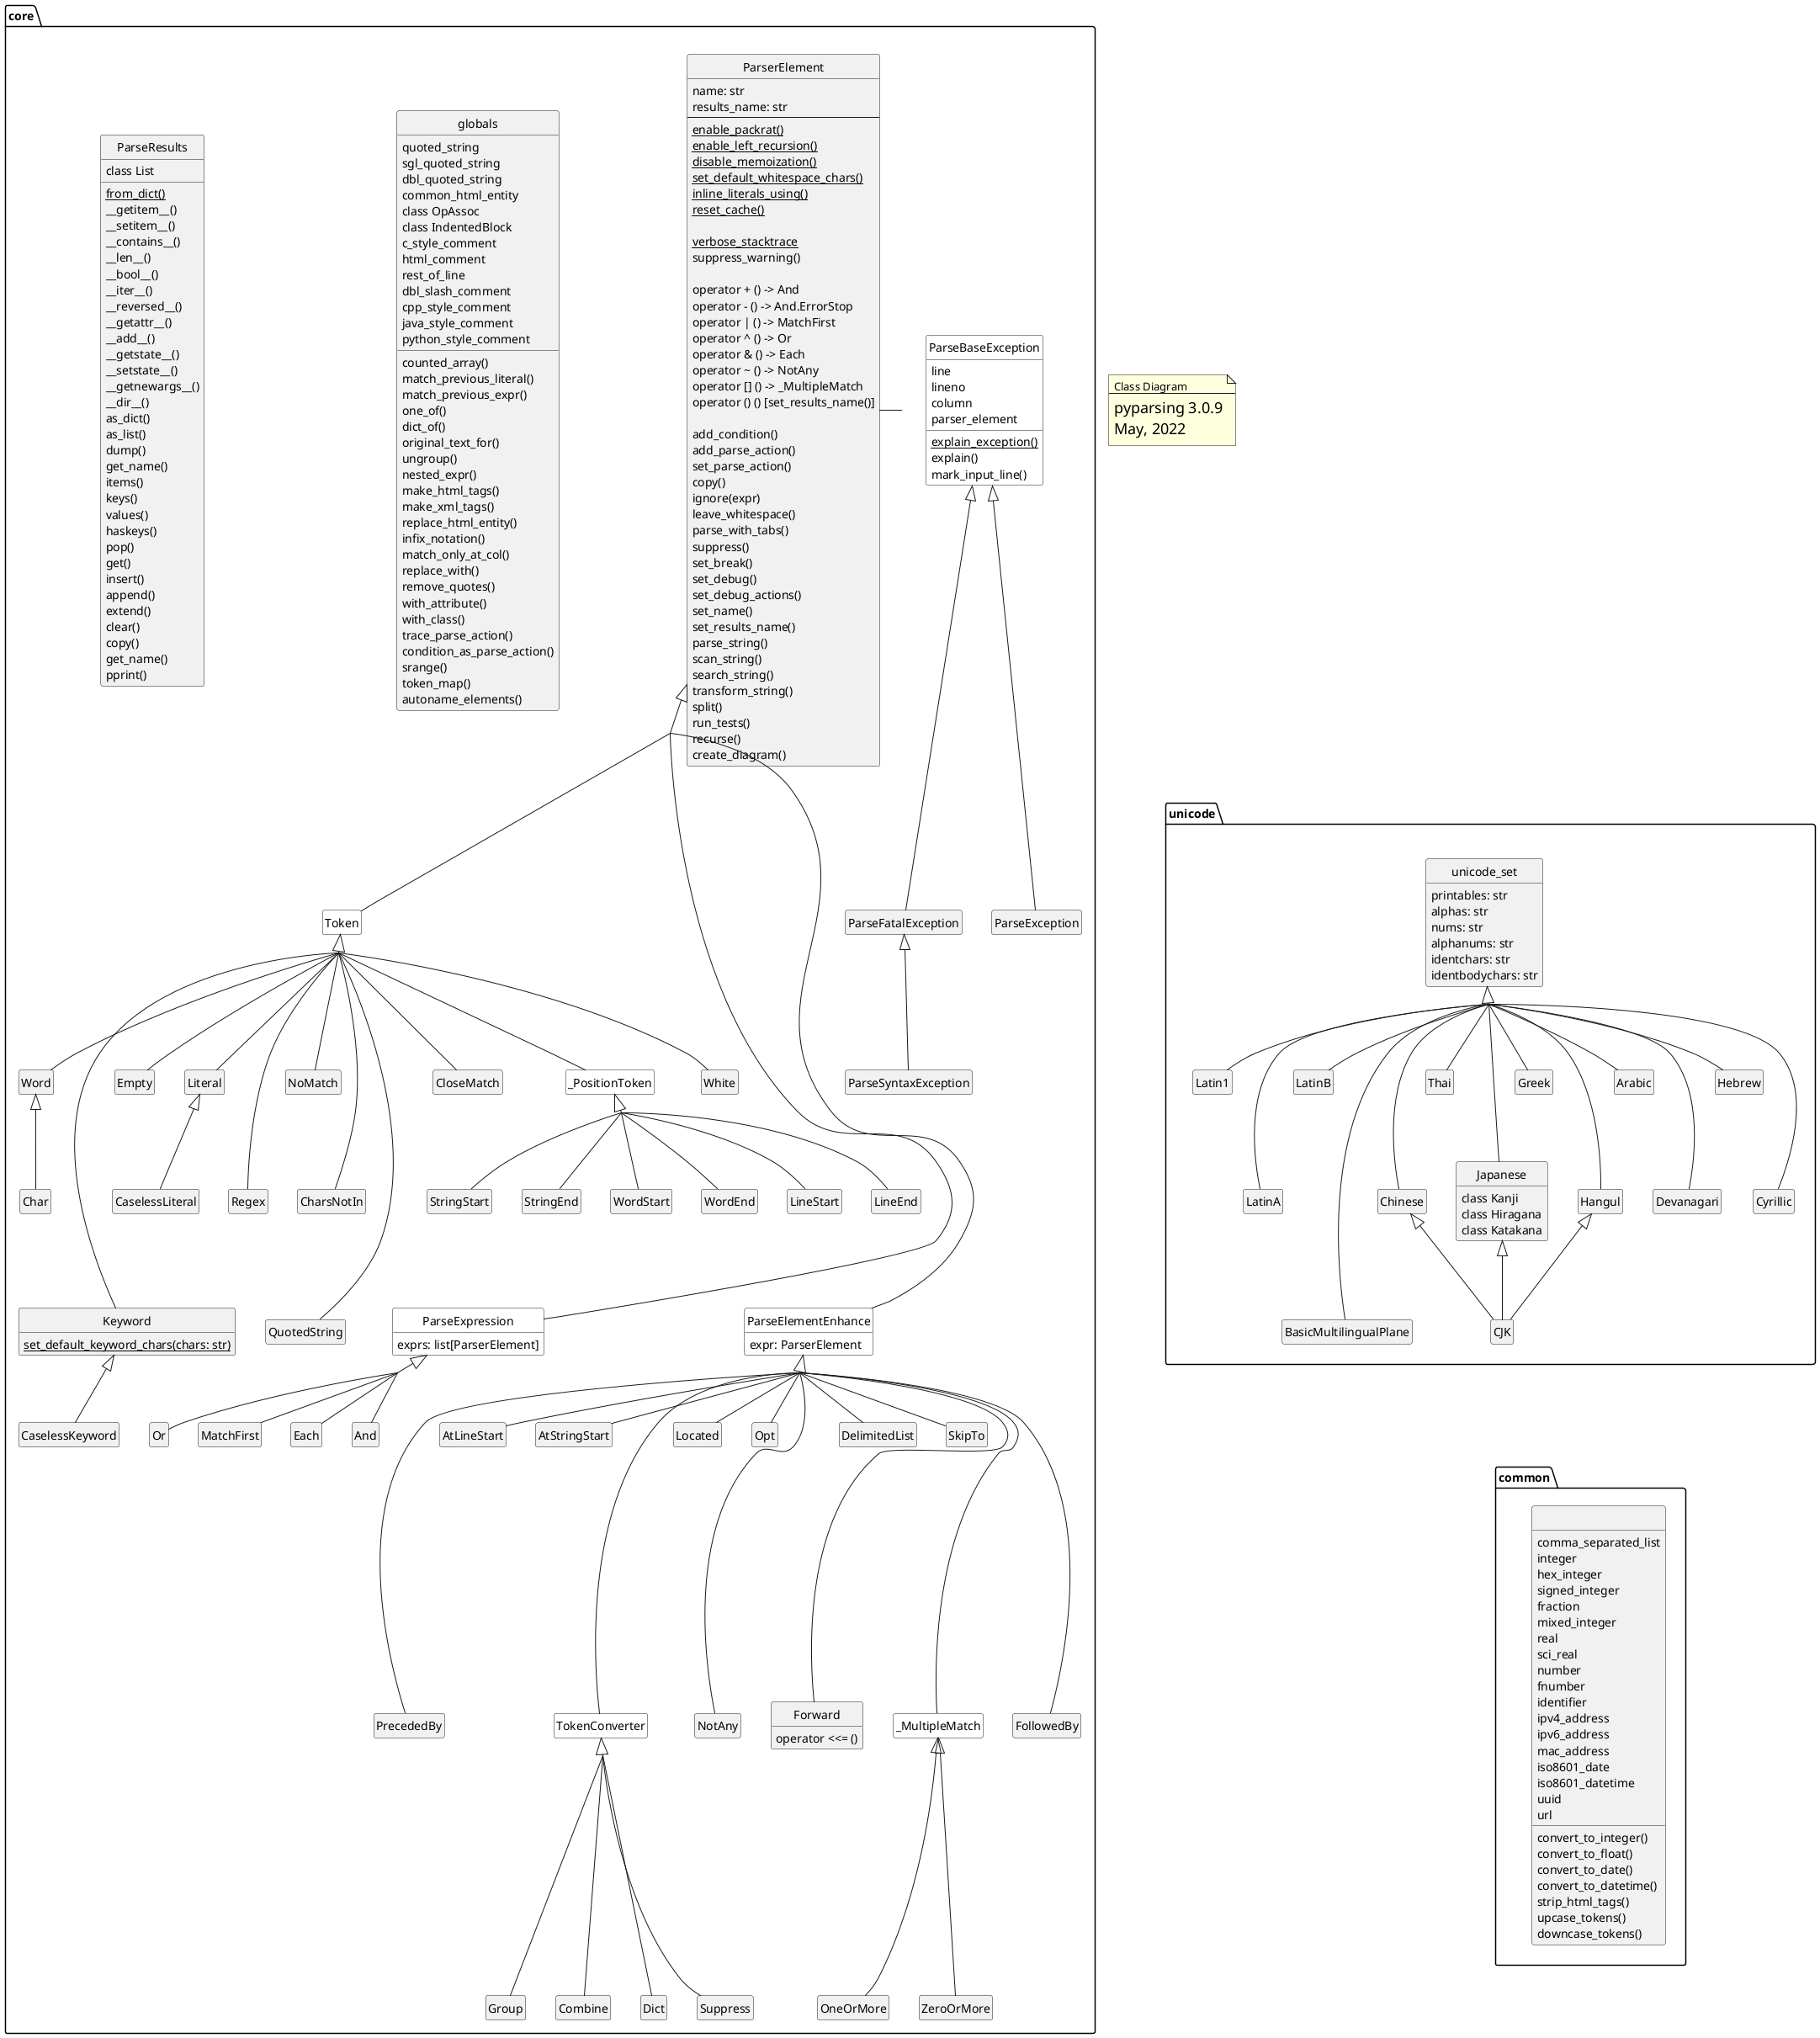 @startuml
'https://plantuml.com/class-diagram

top to bottom direction
hide circle
hide empty members
'hide empty methods
skinparam groupInheritance 3

note as N1
Class Diagram
---
<size 18>pyparsing 3.0.9
<size 18>May, 2022
end note

N1 <-[hidden]- unicode

package core {

class globals {
quoted_string
sgl_quoted_string
dbl_quoted_string
counted_array()
match_previous_literal()
match_previous_expr()
one_of()
dict_of()
original_text_for()
ungroup()
nested_expr()
make_html_tags()
make_xml_tags()
common_html_entity
replace_html_entity()
class OpAssoc
infix_notation()
class IndentedBlock
c_style_comment
html_comment
rest_of_line
dbl_slash_comment
cpp_style_comment
java_style_comment
python_style_comment
match_only_at_col()
replace_with()
remove_quotes()
with_attribute()
with_class()
trace_parse_action()
condition_as_parse_action()
srange()
token_map()
autoname_elements()
}

class ParseResults {
class List
{static}from_dict()
__getitem__()
__setitem__()
__contains__()
__len__()
__bool__()
__iter__()
__reversed__()
__getattr__()
__add__()
__getstate__()
__setstate__()
__getnewargs__()
__dir__()
as_dict()
as_list()
dump()
get_name()
items()
keys()
values()
haskeys()
pop()
get()
insert()
append()
extend()
clear()
copy()
get_name()
pprint()
}

class ParseBaseException #ffffff {
{static} explain_exception()
explain()
mark_input_line()
line
lineno
column
parser_element
}
class ParseException
class ParseFatalException
class ParseSyntaxException

ParseBaseException <|-- ParseException
ParseBaseException <|-- ParseFatalException
ParseFatalException <|-- ParseSyntaxException

class ParserElement {
name: str
results_name: str
---
{classifier} enable_packrat()
{classifier} enable_left_recursion()
{classifier} disable_memoization()
{classifier} set_default_whitespace_chars()
{classifier} inline_literals_using()
{classifier} reset_cache()

{static} verbose_stacktrace
suppress_warning()

operator + () -> And
operator - () -> And.ErrorStop
operator | () -> MatchFirst
operator ^ () -> Or
operator & () -> Each
operator ~ () -> NotAny
operator [] () -> _MultipleMatch
operator () () [set_results_name()]

add_condition()
add_parse_action()
set_parse_action()
copy()
ignore(expr)
leave_whitespace()
parse_with_tabs()
suppress()
set_break()
set_debug()
set_debug_actions()
set_name()
set_results_name()
parse_string()
scan_string()
search_string()
transform_string()
split()
run_tests()
recurse()
create_diagram()
}
class Token #ffffff
class ParseExpression #ffffff {
exprs: list[ParserElement]
}
class ParseElementEnhance #ffffff {
expr: ParserElement
}
class _PositionToken  #ffffff
class Char
class White
class Word {
'Word(init_chars: str, body_chars: str, min: int, \nmax: int, exact: int, as_keyword: bool, exclude_chars: str)
}
class Keyword {
{static} set_default_keyword_chars(chars: str)
}
class CaselessKeyword
class Empty
class Literal
class Regex
class NoMatch
class CharsNotIn
class QuotedString

class And
class Or
class MatchFirst
class Each

class OneOrMore
class ZeroOrMore
class DelimitedList
class SkipTo
class Group
class Forward {
operator <<= ()
}

class LineStart
class LineEnd
class StringStart
class StringEnd
class WordStart
class WordEnd
class _MultipleMatch #ffffff
class FollowedBy
class PrecededBy
class AtLineStart
class AtStringStart

class TokenConverter #ffffff
class Located
class Opt

class Combine
class Group
class Dict
class Suppress

ParserElement <|-- Token
ParserElement <|----- ParseExpression
Token <|-- _PositionToken
ParserElement <|----- ParseElementEnhance

'ParseElementEnhance ---> ParserElement
'ParseExpression ---> "*" ParserElement


Token <|-- Empty
Token <|-- CloseMatch
Token <|-- NoMatch
Token <|-- Literal
Token <|-- Word
Token <|---- Keyword
Token <|--- Regex
Token <|--- CharsNotIn
Token <|-- White
Token <|---- QuotedString
Word <|-- Char
Literal <|-- CaselessLiteral
Keyword <|-- CaselessKeyword

ParseExpression <|-- And
ParseExpression <|-- Or
ParseExpression <|-- MatchFirst
ParseExpression <|-- Each

ParseElementEnhance <|-- SkipTo
ParseElementEnhance <|--- Forward
ParseElementEnhance <|-- Located
ParseElementEnhance <|--- _MultipleMatch
_MultipleMatch <|-- OneOrMore
_MultipleMatch <|-- ZeroOrMore
ParseElementEnhance <|-- DelimitedList
ParseElementEnhance <|--- NotAny
ParseElementEnhance <|--- FollowedBy
ParseElementEnhance <|--- PrecededBy
ParseElementEnhance <|-- Opt
ParseElementEnhance <|--- TokenConverter
ParseElementEnhance <|-- AtStringStart
ParseElementEnhance <|-- AtLineStart
TokenConverter <|-- Group
TokenConverter <|-- Dict
TokenConverter <|-- Suppress
TokenConverter <|-- Combine

_PositionToken <|-- LineStart
_PositionToken <|-- LineEnd
_PositionToken <|-- WordStart
_PositionToken <|-- WordEnd
_PositionToken <|-- StringStart
_PositionToken <|-- StringEnd

}

package common {
class " " {
comma_separated_list
convert_to_integer()
convert_to_float()
integer
hex_integer
signed_integer
fraction
mixed_integer
real
sci_real
number
fnumber
identifier
ipv4_address
ipv6_address
mac_address
convert_to_date()
convert_to_datetime()
iso8601_date
iso8601_datetime
uuid
strip_html_tags()
upcase_tokens()
downcase_tokens()
url
}

}
package unicode {
class unicode_set {
printables: str
alphas: str
nums: str
alphanums: str
identchars: str
identbodychars: str
}
class Latin1
class LatinA
class LatinB
class BasicMultilingualPlane
class Chinese
class Thai
class Japanese {
class Kanji
class Hiragana
class Katakana
}
class Greek
class Hangul
class Arabic
class Devanagari
class Hebrew
class Cyrillic

unicode_set <|-- Latin1
unicode_set <|--- LatinA
unicode_set <|-- LatinB
unicode_set <|---- BasicMultilingualPlane
unicode_set <|-- Greek
unicode_set <|--- Cyrillic
unicode_set <|--- Chinese
unicode_set <|--- Japanese
unicode_set <|--- Hangul
Chinese <|-- CJK
Japanese <|-- CJK
Hangul <|-- CJK
unicode_set <|-- Thai
unicode_set <|-- Arabic
unicode_set <|-- Hebrew
unicode_set <|--- Devanagari

}

ParserElement <-[hidden] ParseBaseException
'ParseBaseException <-[hidden] globals
'globals <-[hidden] ParserElement
CJK <-[hidden]-- common

@enduml